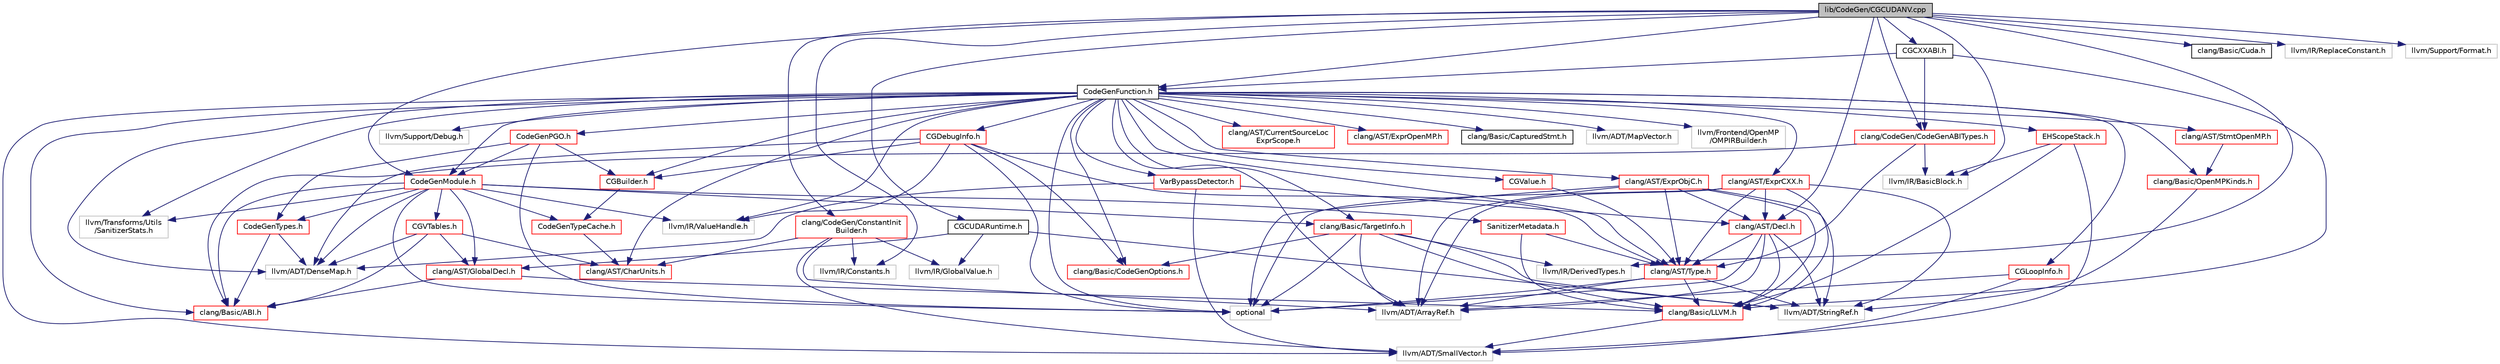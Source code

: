 digraph "lib/CodeGen/CGCUDANV.cpp"
{
 // LATEX_PDF_SIZE
  bgcolor="transparent";
  edge [fontname="Helvetica",fontsize="10",labelfontname="Helvetica",labelfontsize="10"];
  node [fontname="Helvetica",fontsize="10",shape=record];
  Node1 [label="lib/CodeGen/CGCUDANV.cpp",height=0.2,width=0.4,color="black", fillcolor="grey75", style="filled", fontcolor="black",tooltip=" "];
  Node1 -> Node2 [color="midnightblue",fontsize="10",style="solid",fontname="Helvetica"];
  Node2 [label="CGCUDARuntime.h",height=0.2,width=0.4,color="black",URL="$CGCUDARuntime_8h.html",tooltip=" "];
  Node2 -> Node3 [color="midnightblue",fontsize="10",style="solid",fontname="Helvetica"];
  Node3 [label="clang/AST/GlobalDecl.h",height=0.2,width=0.4,color="red",URL="$GlobalDecl_8h.html",tooltip=" "];
  Node3 -> Node180 [color="midnightblue",fontsize="10",style="solid",fontname="Helvetica"];
  Node180 [label="clang/Basic/ABI.h",height=0.2,width=0.4,color="red",URL="$ABI_8h.html",tooltip=" "];
  Node3 -> Node12 [color="midnightblue",fontsize="10",style="solid",fontname="Helvetica"];
  Node12 [label="clang/Basic/LLVM.h",height=0.2,width=0.4,color="red",URL="$LLVM_8h.html",tooltip=" "];
  Node12 -> Node14 [color="midnightblue",fontsize="10",style="solid",fontname="Helvetica"];
  Node14 [label="llvm/ADT/SmallVector.h",height=0.2,width=0.4,color="grey75",tooltip=" "];
  Node2 -> Node30 [color="midnightblue",fontsize="10",style="solid",fontname="Helvetica"];
  Node30 [label="llvm/ADT/StringRef.h",height=0.2,width=0.4,color="grey75",tooltip=" "];
  Node2 -> Node181 [color="midnightblue",fontsize="10",style="solid",fontname="Helvetica"];
  Node181 [label="llvm/IR/GlobalValue.h",height=0.2,width=0.4,color="grey75",tooltip=" "];
  Node1 -> Node182 [color="midnightblue",fontsize="10",style="solid",fontname="Helvetica"];
  Node182 [label="CGCXXABI.h",height=0.2,width=0.4,color="black",URL="$CGCXXABI_8h.html",tooltip=" "];
  Node182 -> Node183 [color="midnightblue",fontsize="10",style="solid",fontname="Helvetica"];
  Node183 [label="CodeGenFunction.h",height=0.2,width=0.4,color="black",URL="$CodeGenFunction_8h.html",tooltip=" "];
  Node183 -> Node184 [color="midnightblue",fontsize="10",style="solid",fontname="Helvetica"];
  Node184 [label="CGBuilder.h",height=0.2,width=0.4,color="red",URL="$CGBuilder_8h.html",tooltip=" "];
  Node184 -> Node187 [color="midnightblue",fontsize="10",style="solid",fontname="Helvetica"];
  Node187 [label="CodeGenTypeCache.h",height=0.2,width=0.4,color="red",URL="$CodeGenTypeCache_8h.html",tooltip=" "];
  Node187 -> Node99 [color="midnightblue",fontsize="10",style="solid",fontname="Helvetica"];
  Node99 [label="clang/AST/CharUnits.h",height=0.2,width=0.4,color="red",URL="$CharUnits_8h.html",tooltip=" "];
  Node183 -> Node192 [color="midnightblue",fontsize="10",style="solid",fontname="Helvetica"];
  Node192 [label="CGDebugInfo.h",height=0.2,width=0.4,color="red",URL="$CGDebugInfo_8h.html",tooltip=" "];
  Node192 -> Node184 [color="midnightblue",fontsize="10",style="solid",fontname="Helvetica"];
  Node192 -> Node39 [color="midnightblue",fontsize="10",style="solid",fontname="Helvetica"];
  Node39 [label="clang/AST/Type.h",height=0.2,width=0.4,color="red",URL="$Type_8h.html",tooltip=" "];
  Node39 -> Node12 [color="midnightblue",fontsize="10",style="solid",fontname="Helvetica"];
  Node39 -> Node57 [color="midnightblue",fontsize="10",style="solid",fontname="Helvetica"];
  Node57 [label="llvm/ADT/ArrayRef.h",height=0.2,width=0.4,color="grey75",tooltip=" "];
  Node39 -> Node30 [color="midnightblue",fontsize="10",style="solid",fontname="Helvetica"];
  Node39 -> Node48 [color="midnightblue",fontsize="10",style="solid",fontname="Helvetica"];
  Node48 [label="optional",height=0.2,width=0.4,color="grey75",tooltip=" "];
  Node192 -> Node166 [color="midnightblue",fontsize="10",style="solid",fontname="Helvetica"];
  Node166 [label="clang/Basic/CodeGenOptions.h",height=0.2,width=0.4,color="red",URL="$CodeGenOptions_8h.html",tooltip=" "];
  Node192 -> Node58 [color="midnightblue",fontsize="10",style="solid",fontname="Helvetica"];
  Node58 [label="llvm/ADT/DenseMap.h",height=0.2,width=0.4,color="grey75",tooltip=" "];
  Node192 -> Node207 [color="midnightblue",fontsize="10",style="solid",fontname="Helvetica"];
  Node207 [label="llvm/IR/ValueHandle.h",height=0.2,width=0.4,color="grey75",tooltip=" "];
  Node192 -> Node48 [color="midnightblue",fontsize="10",style="solid",fontname="Helvetica"];
  Node183 -> Node208 [color="midnightblue",fontsize="10",style="solid",fontname="Helvetica"];
  Node208 [label="CGLoopInfo.h",height=0.2,width=0.4,color="red",URL="$CGLoopInfo_8h.html",tooltip=" "];
  Node208 -> Node57 [color="midnightblue",fontsize="10",style="solid",fontname="Helvetica"];
  Node208 -> Node14 [color="midnightblue",fontsize="10",style="solid",fontname="Helvetica"];
  Node183 -> Node211 [color="midnightblue",fontsize="10",style="solid",fontname="Helvetica"];
  Node211 [label="CGValue.h",height=0.2,width=0.4,color="red",URL="$CGValue_8h.html",tooltip=" "];
  Node211 -> Node39 [color="midnightblue",fontsize="10",style="solid",fontname="Helvetica"];
  Node183 -> Node215 [color="midnightblue",fontsize="10",style="solid",fontname="Helvetica"];
  Node215 [label="CodeGenModule.h",height=0.2,width=0.4,color="red",URL="$CodeGenModule_8h.html",tooltip=" "];
  Node215 -> Node216 [color="midnightblue",fontsize="10",style="solid",fontname="Helvetica"];
  Node216 [label="CGVTables.h",height=0.2,width=0.4,color="red",URL="$CGVTables_8h.html",tooltip=" "];
  Node216 -> Node99 [color="midnightblue",fontsize="10",style="solid",fontname="Helvetica"];
  Node216 -> Node3 [color="midnightblue",fontsize="10",style="solid",fontname="Helvetica"];
  Node216 -> Node180 [color="midnightblue",fontsize="10",style="solid",fontname="Helvetica"];
  Node216 -> Node58 [color="midnightblue",fontsize="10",style="solid",fontname="Helvetica"];
  Node215 -> Node187 [color="midnightblue",fontsize="10",style="solid",fontname="Helvetica"];
  Node215 -> Node224 [color="midnightblue",fontsize="10",style="solid",fontname="Helvetica"];
  Node224 [label="CodeGenTypes.h",height=0.2,width=0.4,color="red",URL="$CodeGenTypes_8h.html",tooltip=" "];
  Node224 -> Node180 [color="midnightblue",fontsize="10",style="solid",fontname="Helvetica"];
  Node224 -> Node58 [color="midnightblue",fontsize="10",style="solid",fontname="Helvetica"];
  Node215 -> Node232 [color="midnightblue",fontsize="10",style="solid",fontname="Helvetica"];
  Node232 [label="SanitizerMetadata.h",height=0.2,width=0.4,color="red",URL="$SanitizerMetadata_8h.html",tooltip=" "];
  Node232 -> Node39 [color="midnightblue",fontsize="10",style="solid",fontname="Helvetica"];
  Node232 -> Node12 [color="midnightblue",fontsize="10",style="solid",fontname="Helvetica"];
  Node215 -> Node3 [color="midnightblue",fontsize="10",style="solid",fontname="Helvetica"];
  Node215 -> Node180 [color="midnightblue",fontsize="10",style="solid",fontname="Helvetica"];
  Node215 -> Node234 [color="midnightblue",fontsize="10",style="solid",fontname="Helvetica"];
  Node234 [label="clang/Basic/TargetInfo.h",height=0.2,width=0.4,color="red",URL="$include_2clang_2Basic_2TargetInfo_8h.html",tooltip=" "];
  Node234 -> Node166 [color="midnightblue",fontsize="10",style="solid",fontname="Helvetica"];
  Node234 -> Node12 [color="midnightblue",fontsize="10",style="solid",fontname="Helvetica"];
  Node234 -> Node57 [color="midnightblue",fontsize="10",style="solid",fontname="Helvetica"];
  Node234 -> Node30 [color="midnightblue",fontsize="10",style="solid",fontname="Helvetica"];
  Node234 -> Node230 [color="midnightblue",fontsize="10",style="solid",fontname="Helvetica"];
  Node230 [label="llvm/IR/DerivedTypes.h",height=0.2,width=0.4,color="grey75",tooltip=" "];
  Node234 -> Node48 [color="midnightblue",fontsize="10",style="solid",fontname="Helvetica"];
  Node215 -> Node58 [color="midnightblue",fontsize="10",style="solid",fontname="Helvetica"];
  Node215 -> Node207 [color="midnightblue",fontsize="10",style="solid",fontname="Helvetica"];
  Node215 -> Node245 [color="midnightblue",fontsize="10",style="solid",fontname="Helvetica"];
  Node245 [label="llvm/Transforms/Utils\l/SanitizerStats.h",height=0.2,width=0.4,color="grey75",tooltip=" "];
  Node215 -> Node48 [color="midnightblue",fontsize="10",style="solid",fontname="Helvetica"];
  Node183 -> Node246 [color="midnightblue",fontsize="10",style="solid",fontname="Helvetica"];
  Node246 [label="CodeGenPGO.h",height=0.2,width=0.4,color="red",URL="$CodeGenPGO_8h.html",tooltip=" "];
  Node246 -> Node184 [color="midnightblue",fontsize="10",style="solid",fontname="Helvetica"];
  Node246 -> Node215 [color="midnightblue",fontsize="10",style="solid",fontname="Helvetica"];
  Node246 -> Node224 [color="midnightblue",fontsize="10",style="solid",fontname="Helvetica"];
  Node246 -> Node48 [color="midnightblue",fontsize="10",style="solid",fontname="Helvetica"];
  Node183 -> Node226 [color="midnightblue",fontsize="10",style="solid",fontname="Helvetica"];
  Node226 [label="EHScopeStack.h",height=0.2,width=0.4,color="red",URL="$EHScopeStack_8h.html",tooltip=" "];
  Node226 -> Node12 [color="midnightblue",fontsize="10",style="solid",fontname="Helvetica"];
  Node226 -> Node14 [color="midnightblue",fontsize="10",style="solid",fontname="Helvetica"];
  Node226 -> Node227 [color="midnightblue",fontsize="10",style="solid",fontname="Helvetica"];
  Node227 [label="llvm/IR/BasicBlock.h",height=0.2,width=0.4,color="grey75",tooltip=" "];
  Node183 -> Node248 [color="midnightblue",fontsize="10",style="solid",fontname="Helvetica"];
  Node248 [label="VarBypassDetector.h",height=0.2,width=0.4,color="red",URL="$VarBypassDetector_8h.html",tooltip=" "];
  Node248 -> Node18 [color="midnightblue",fontsize="10",style="solid",fontname="Helvetica"];
  Node18 [label="clang/AST/Decl.h",height=0.2,width=0.4,color="red",URL="$Decl_8h.html",tooltip=" "];
  Node18 -> Node39 [color="midnightblue",fontsize="10",style="solid",fontname="Helvetica"];
  Node18 -> Node12 [color="midnightblue",fontsize="10",style="solid",fontname="Helvetica"];
  Node18 -> Node57 [color="midnightblue",fontsize="10",style="solid",fontname="Helvetica"];
  Node18 -> Node30 [color="midnightblue",fontsize="10",style="solid",fontname="Helvetica"];
  Node18 -> Node48 [color="midnightblue",fontsize="10",style="solid",fontname="Helvetica"];
  Node248 -> Node58 [color="midnightblue",fontsize="10",style="solid",fontname="Helvetica"];
  Node248 -> Node14 [color="midnightblue",fontsize="10",style="solid",fontname="Helvetica"];
  Node183 -> Node99 [color="midnightblue",fontsize="10",style="solid",fontname="Helvetica"];
  Node183 -> Node249 [color="midnightblue",fontsize="10",style="solid",fontname="Helvetica"];
  Node249 [label="clang/AST/CurrentSourceLoc\lExprScope.h",height=0.2,width=0.4,color="red",URL="$CurrentSourceLocExprScope_8h.html",tooltip=" "];
  Node183 -> Node250 [color="midnightblue",fontsize="10",style="solid",fontname="Helvetica"];
  Node250 [label="clang/AST/ExprCXX.h",height=0.2,width=0.4,color="red",URL="$ExprCXX_8h.html",tooltip=" "];
  Node250 -> Node18 [color="midnightblue",fontsize="10",style="solid",fontname="Helvetica"];
  Node250 -> Node39 [color="midnightblue",fontsize="10",style="solid",fontname="Helvetica"];
  Node250 -> Node12 [color="midnightblue",fontsize="10",style="solid",fontname="Helvetica"];
  Node250 -> Node57 [color="midnightblue",fontsize="10",style="solid",fontname="Helvetica"];
  Node250 -> Node30 [color="midnightblue",fontsize="10",style="solid",fontname="Helvetica"];
  Node250 -> Node48 [color="midnightblue",fontsize="10",style="solid",fontname="Helvetica"];
  Node183 -> Node253 [color="midnightblue",fontsize="10",style="solid",fontname="Helvetica"];
  Node253 [label="clang/AST/ExprObjC.h",height=0.2,width=0.4,color="red",URL="$ExprObjC_8h.html",tooltip=" "];
  Node253 -> Node18 [color="midnightblue",fontsize="10",style="solid",fontname="Helvetica"];
  Node253 -> Node39 [color="midnightblue",fontsize="10",style="solid",fontname="Helvetica"];
  Node253 -> Node12 [color="midnightblue",fontsize="10",style="solid",fontname="Helvetica"];
  Node253 -> Node57 [color="midnightblue",fontsize="10",style="solid",fontname="Helvetica"];
  Node253 -> Node30 [color="midnightblue",fontsize="10",style="solid",fontname="Helvetica"];
  Node253 -> Node48 [color="midnightblue",fontsize="10",style="solid",fontname="Helvetica"];
  Node183 -> Node254 [color="midnightblue",fontsize="10",style="solid",fontname="Helvetica"];
  Node254 [label="clang/AST/ExprOpenMP.h",height=0.2,width=0.4,color="red",URL="$ExprOpenMP_8h.html",tooltip=" "];
  Node183 -> Node255 [color="midnightblue",fontsize="10",style="solid",fontname="Helvetica"];
  Node255 [label="clang/AST/StmtOpenMP.h",height=0.2,width=0.4,color="red",URL="$StmtOpenMP_8h.html",tooltip=" "];
  Node255 -> Node121 [color="midnightblue",fontsize="10",style="solid",fontname="Helvetica"];
  Node121 [label="clang/Basic/OpenMPKinds.h",height=0.2,width=0.4,color="red",URL="$OpenMPKinds_8h.html",tooltip=" "];
  Node121 -> Node30 [color="midnightblue",fontsize="10",style="solid",fontname="Helvetica"];
  Node183 -> Node39 [color="midnightblue",fontsize="10",style="solid",fontname="Helvetica"];
  Node183 -> Node180 [color="midnightblue",fontsize="10",style="solid",fontname="Helvetica"];
  Node183 -> Node137 [color="midnightblue",fontsize="10",style="solid",fontname="Helvetica"];
  Node137 [label="clang/Basic/CapturedStmt.h",height=0.2,width=0.4,color="black",URL="$CapturedStmt_8h.html",tooltip=" "];
  Node183 -> Node166 [color="midnightblue",fontsize="10",style="solid",fontname="Helvetica"];
  Node183 -> Node121 [color="midnightblue",fontsize="10",style="solid",fontname="Helvetica"];
  Node183 -> Node234 [color="midnightblue",fontsize="10",style="solid",fontname="Helvetica"];
  Node183 -> Node57 [color="midnightblue",fontsize="10",style="solid",fontname="Helvetica"];
  Node183 -> Node58 [color="midnightblue",fontsize="10",style="solid",fontname="Helvetica"];
  Node183 -> Node154 [color="midnightblue",fontsize="10",style="solid",fontname="Helvetica"];
  Node154 [label="llvm/ADT/MapVector.h",height=0.2,width=0.4,color="grey75",tooltip=" "];
  Node183 -> Node14 [color="midnightblue",fontsize="10",style="solid",fontname="Helvetica"];
  Node183 -> Node256 [color="midnightblue",fontsize="10",style="solid",fontname="Helvetica"];
  Node256 [label="llvm/Frontend/OpenMP\l/OMPIRBuilder.h",height=0.2,width=0.4,color="grey75",tooltip=" "];
  Node183 -> Node207 [color="midnightblue",fontsize="10",style="solid",fontname="Helvetica"];
  Node183 -> Node257 [color="midnightblue",fontsize="10",style="solid",fontname="Helvetica"];
  Node257 [label="llvm/Support/Debug.h",height=0.2,width=0.4,color="grey75",tooltip=" "];
  Node183 -> Node245 [color="midnightblue",fontsize="10",style="solid",fontname="Helvetica"];
  Node183 -> Node48 [color="midnightblue",fontsize="10",style="solid",fontname="Helvetica"];
  Node182 -> Node12 [color="midnightblue",fontsize="10",style="solid",fontname="Helvetica"];
  Node182 -> Node258 [color="midnightblue",fontsize="10",style="solid",fontname="Helvetica"];
  Node258 [label="clang/CodeGen/CodeGenABITypes.h",height=0.2,width=0.4,color="red",URL="$CodeGenABITypes_8h.html",tooltip=" "];
  Node258 -> Node39 [color="midnightblue",fontsize="10",style="solid",fontname="Helvetica"];
  Node258 -> Node180 [color="midnightblue",fontsize="10",style="solid",fontname="Helvetica"];
  Node258 -> Node227 [color="midnightblue",fontsize="10",style="solid",fontname="Helvetica"];
  Node1 -> Node183 [color="midnightblue",fontsize="10",style="solid",fontname="Helvetica"];
  Node1 -> Node215 [color="midnightblue",fontsize="10",style="solid",fontname="Helvetica"];
  Node1 -> Node18 [color="midnightblue",fontsize="10",style="solid",fontname="Helvetica"];
  Node1 -> Node259 [color="midnightblue",fontsize="10",style="solid",fontname="Helvetica"];
  Node259 [label="clang/Basic/Cuda.h",height=0.2,width=0.4,color="black",URL="$include_2clang_2Basic_2Cuda_8h.html",tooltip=" "];
  Node1 -> Node258 [color="midnightblue",fontsize="10",style="solid",fontname="Helvetica"];
  Node1 -> Node260 [color="midnightblue",fontsize="10",style="solid",fontname="Helvetica"];
  Node260 [label="clang/CodeGen/ConstantInit\lBuilder.h",height=0.2,width=0.4,color="red",URL="$ConstantInitBuilder_8h.html",tooltip=" "];
  Node260 -> Node57 [color="midnightblue",fontsize="10",style="solid",fontname="Helvetica"];
  Node260 -> Node14 [color="midnightblue",fontsize="10",style="solid",fontname="Helvetica"];
  Node260 -> Node186 [color="midnightblue",fontsize="10",style="solid",fontname="Helvetica"];
  Node186 [label="llvm/IR/Constants.h",height=0.2,width=0.4,color="grey75",tooltip=" "];
  Node260 -> Node181 [color="midnightblue",fontsize="10",style="solid",fontname="Helvetica"];
  Node260 -> Node99 [color="midnightblue",fontsize="10",style="solid",fontname="Helvetica"];
  Node1 -> Node227 [color="midnightblue",fontsize="10",style="solid",fontname="Helvetica"];
  Node1 -> Node186 [color="midnightblue",fontsize="10",style="solid",fontname="Helvetica"];
  Node1 -> Node230 [color="midnightblue",fontsize="10",style="solid",fontname="Helvetica"];
  Node1 -> Node263 [color="midnightblue",fontsize="10",style="solid",fontname="Helvetica"];
  Node263 [label="llvm/IR/ReplaceConstant.h",height=0.2,width=0.4,color="grey75",tooltip=" "];
  Node1 -> Node264 [color="midnightblue",fontsize="10",style="solid",fontname="Helvetica"];
  Node264 [label="llvm/Support/Format.h",height=0.2,width=0.4,color="grey75",tooltip=" "];
}
